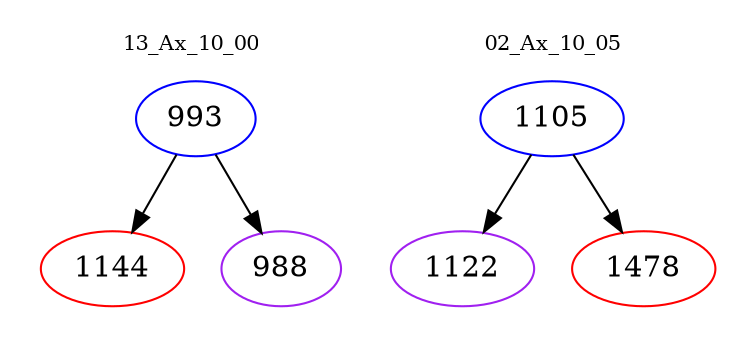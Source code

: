 digraph{
subgraph cluster_0 {
color = white
label = "13_Ax_10_00";
fontsize=10;
T0_993 [label="993", color="blue"]
T0_993 -> T0_1144 [color="black"]
T0_1144 [label="1144", color="red"]
T0_993 -> T0_988 [color="black"]
T0_988 [label="988", color="purple"]
}
subgraph cluster_1 {
color = white
label = "02_Ax_10_05";
fontsize=10;
T1_1105 [label="1105", color="blue"]
T1_1105 -> T1_1122 [color="black"]
T1_1122 [label="1122", color="purple"]
T1_1105 -> T1_1478 [color="black"]
T1_1478 [label="1478", color="red"]
}
}
